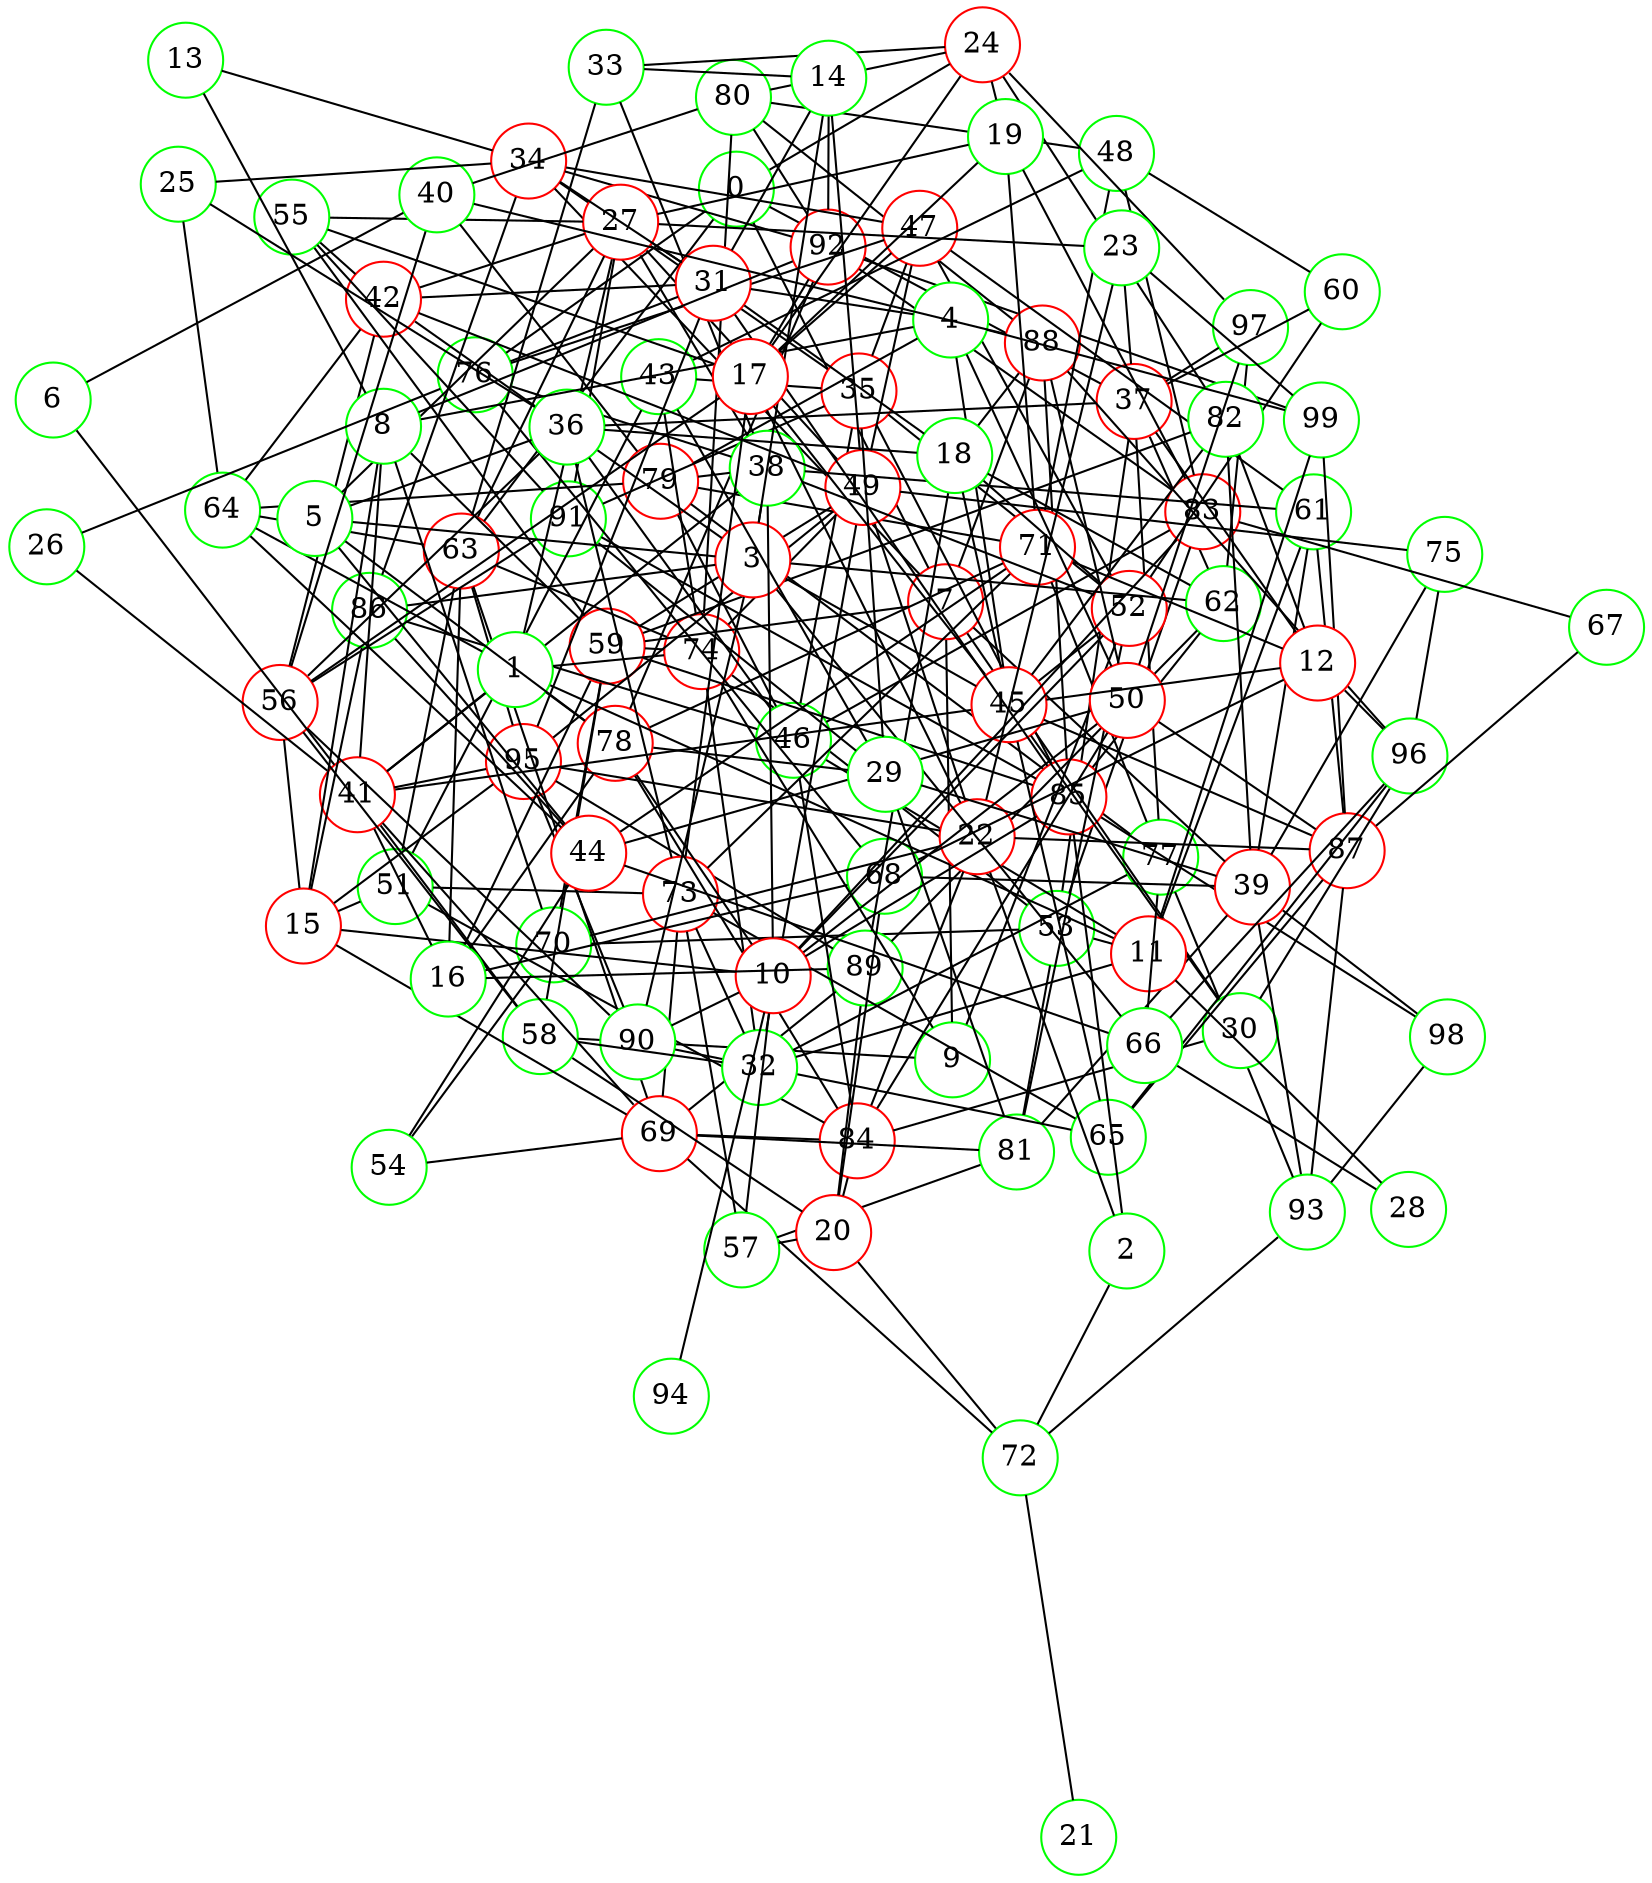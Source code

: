 graph {
graph ["layout"="fdp"]
node ["style"="filled","fillcolor"="white","fixedsize"="true","shape"="circle"]
"0" ["color"="green"]
"37" ["color"="red"]
"97" ["color"="green"]
"53" ["color"="green"]
"81" ["color"="green"]
"83" ["color"="red"]
"92" ["color"="red"]
"99" ["color"="green"]
"70" ["color"="green"]
"74" ["color"="red"]
"80" ["color"="green"]
"88" ["color"="red"]
"96" ["color"="green"]
"60" ["color"="green"]
"77" ["color"="green"]
"93" ["color"="green"]
"98" ["color"="green"]
"79" ["color"="red"]
"62" ["color"="green"]
"85" ["color"="red"]
"91" ["color"="green"]
"89" ["color"="green"]
"95" ["color"="red"]
"7" ["color"="red"]
"34" ["color"="red"]
"35" ["color"="red"]
"52" ["color"="red"]
"43" ["color"="green"]
"48" ["color"="green"]
"71" ["color"="red"]
"73" ["color"="red"]
"78" ["color"="red"]
"84" ["color"="red"]
"51" ["color"="green"]
"63" ["color"="red"]
"64" ["color"="green"]
"69" ["color"="red"]
"72" ["color"="green"]
"46" ["color"="green"]
"86" ["color"="green"]
"47" ["color"="red"]
"49" ["color"="red"]
"59" ["color"="red"]
"82" ["color"="green"]
"75" ["color"="green"]
"76" ["color"="green"]
"61" ["color"="green"]
"87" ["color"="red"]
"39" ["color"="red"]
"68" ["color"="green"]
"9" ["color"="green"]
"58" ["color"="green"]
"30" ["color"="green"]
"45" ["color"="red"]
"65" ["color"="green"]
"90" ["color"="green"]
"24" ["color"="red"]
"33" ["color"="green"]
"38" ["color"="green"]
"41" ["color"="red"]
"1" ["color"="green"]
"11" ["color"="red"]
"32" ["color"="green"]
"28" ["color"="green"]
"66" ["color"="green"]
"27" ["color"="red"]
"55" ["color"="green"]
"42" ["color"="red"]
"56" ["color"="red"]
"31" ["color"="red"]
"2" ["color"="green"]
"22" ["color"="red"]
"23" ["color"="green"]
"3" ["color"="red"]
"5" ["color"="green"]
"36" ["color"="green"]
"44" ["color"="red"]
"50" ["color"="red"]
"54" ["color"="green"]
"14" ["color"="green"]
"4" ["color"="green"]
"8" ["color"="green"]
"13" ["color"="green"]
"15" ["color"="red"]
"6" ["color"="green"]
"40" ["color"="green"]
"10" ["color"="red"]
"57" ["color"="green"]
"94" ["color"="green"]
"12" ["color"="red"]
"16" ["color"="green"]
"17" ["color"="red"]
"19" ["color"="green"]
"18" ["color"="green"]
"20" ["color"="red"]
"21" ["color"="green"]
"25" ["color"="green"]
"26" ["color"="green"]
"29" ["color"="green"]
"67" ["color"="green"]
"0" -- "37"
"0" -- "7"
"0" -- "24"
"0" -- "76"
"0" -- "63"
"37" -- "97"
"37" -- "53"
"37" -- "60"
"37" -- "77"
"37" -- "62"
"53" -- "81"
"53" -- "83"
"53" -- "70"
"53" -- "74"
"83" -- "92"
"92" -- "99"
"74" -- "80"
"80" -- "88"
"80" -- "92"
"88" -- "96"
"77" -- "93"
"77" -- "79"
"93" -- "98"
"62" -- "97"
"62" -- "85"
"62" -- "89"
"85" -- "98"
"85" -- "88"
"85" -- "91"
"89" -- "95"
"7" -- "34"
"7" -- "39"
"7" -- "88"
"7" -- "9"
"7" -- "59"
"7" -- "30"
"34" -- "35"
"34" -- "86"
"34" -- "92"
"34" -- "47"
"35" -- "52"
"35" -- "85"
"35" -- "43"
"35" -- "91"
"35" -- "46"
"35" -- "47"
"52" -- "81"
"52" -- "60"
"43" -- "48"
"43" -- "51"
"43" -- "74"
"48" -- "80"
"48" -- "83"
"48" -- "71"
"48" -- "60"
"71" -- "73"
"71" -- "77"
"71" -- "78"
"71" -- "79"
"78" -- "84"
"78" -- "92"
"51" -- "84"
"51" -- "73"
"51" -- "63"
"63" -- "64"
"63" -- "69"
"63" -- "74"
"63" -- "95"
"64" -- "79"
"69" -- "81"
"69" -- "84"
"69" -- "72"
"69" -- "73"
"69" -- "89"
"72" -- "93"
"46" -- "83"
"46" -- "84"
"46" -- "86"
"46" -- "79"
"47" -- "49"
"47" -- "52"
"47" -- "76"
"47" -- "61"
"49" -- "74"
"49" -- "59"
"49" -- "75"
"49" -- "95"
"59" -- "82"
"59" -- "85"
"59" -- "70"
"59" -- "74"
"75" -- "96"
"61" -- "87"
"87" -- "99"
"87" -- "93"
"39" -- "81"
"39" -- "82"
"39" -- "98"
"39" -- "68"
"39" -- "75"
"39" -- "61"
"39" -- "93"
"68" -- "76"
"9" -- "52"
"9" -- "58"
"9" -- "74"
"58" -- "59"
"30" -- "96"
"30" -- "84"
"30" -- "45"
"45" -- "65"
"45" -- "82"
"45" -- "52"
"45" -- "87"
"65" -- "96"
"65" -- "87"
"65" -- "73"
"65" -- "90"
"90" -- "95"
"24" -- "80"
"24" -- "33"
"24" -- "97"
"24" -- "82"
"33" -- "38"
"33" -- "63"
"38" -- "52"
"38" -- "41"
"38" -- "76"
"38" -- "61"
"38" -- "79"
"41" -- "69"
"41" -- "58"
"41" -- "45"
"41" -- "95"
"1" -- "64"
"1" -- "41"
"1" -- "74"
"1" -- "11"
"1" -- "27"
"1" -- "78"
"11" -- "32"
"11" -- "99"
"11" -- "53"
"11" -- "28"
"11" -- "61"
"11" -- "46"
"32" -- "49"
"32" -- "73"
"32" -- "58"
"32" -- "74"
"32" -- "77"
"28" -- "66"
"66" -- "96"
"66" -- "77"
"27" -- "49"
"27" -- "38"
"27" -- "55"
"27" -- "42"
"27" -- "91"
"27" -- "31"
"27" -- "63"
"55" -- "59"
"55" -- "91"
"42" -- "64"
"42" -- "49"
"42" -- "55"
"42" -- "56"
"56" -- "58"
"56" -- "90"
"56" -- "91"
"31" -- "34"
"31" -- "85"
"31" -- "42"
"31" -- "76"
"31" -- "95"
"2" -- "85"
"2" -- "22"
"2" -- "72"
"22" -- "49"
"22" -- "84"
"22" -- "70"
"22" -- "23"
"22" -- "87"
"22" -- "95"
"23" -- "99"
"23" -- "37"
"23" -- "27"
"3" -- "66"
"3" -- "5"
"3" -- "38"
"3" -- "86"
"3" -- "42"
"3" -- "90"
"3" -- "45"
"3" -- "14"
"3" -- "62"
"5" -- "36"
"5" -- "27"
"5" -- "44"
"5" -- "78"
"36" -- "37"
"36" -- "56"
"36" -- "73"
"36" -- "46"
"44" -- "64"
"44" -- "50"
"44" -- "66"
"44" -- "54"
"44" -- "86"
"44" -- "71"
"50" -- "97"
"50" -- "84"
"50" -- "87"
"50" -- "88"
"54" -- "69"
"54" -- "70"
"14" -- "33"
"14" -- "49"
"14" -- "92"
"14" -- "31"
"4" -- "50"
"4" -- "99"
"4" -- "8"
"4" -- "45"
"4" -- "31"
"4" -- "79"
"8" -- "70"
"8" -- "41"
"8" -- "59"
"8" -- "92"
"8" -- "13"
"8" -- "15"
"13" -- "34"
"15" -- "51"
"15" -- "69"
"15" -- "86"
"15" -- "56"
"15" -- "95"
"6" -- "40"
"6" -- "41"
"40" -- "80"
"40" -- "56"
"40" -- "88"
"40" -- "79"
"10" -- "50"
"10" -- "83"
"10" -- "52"
"10" -- "85"
"10" -- "38"
"10" -- "57"
"10" -- "90"
"10" -- "78"
"10" -- "94"
"10" -- "15"
"57" -- "81"
"57" -- "73"
"12" -- "96"
"12" -- "82"
"12" -- "68"
"12" -- "37"
"12" -- "71"
"12" -- "45"
"16" -- "68"
"16" -- "41"
"16" -- "89"
"16" -- "59"
"16" -- "78"
"16" -- "63"
"17" -- "19"
"17" -- "22"
"17" -- "55"
"17" -- "24"
"17" -- "56"
"17" -- "73"
"17" -- "92"
"17" -- "45"
"17" -- "47"
"19" -- "83"
"19" -- "71"
"19" -- "24"
"19" -- "27"
"18" -- "36"
"18" -- "52"
"18" -- "88"
"18" -- "89"
"18" -- "45"
"18" -- "62"
"18" -- "31"
"20" -- "68"
"20" -- "84"
"20" -- "72"
"20" -- "57"
"20" -- "89"
"20" -- "58"
"21" -- "72"
"25" -- "64"
"25" -- "34"
"25" -- "36"
"26" -- "41"
"26" -- "76"
"29" -- "81"
"29" -- "35"
"29" -- "39"
"29" -- "43"
"29" -- "91"
"29" -- "78"
"67" -- "83"
"67" -- "87"
}